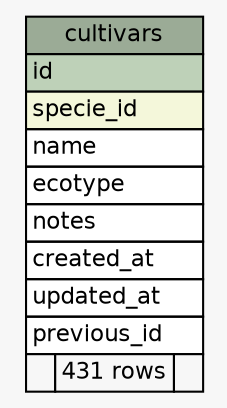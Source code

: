 // dot 2.30.1 on Mac OS X 10.7.5
// SchemaSpy rev 590
digraph "cultivars" {
  graph [
    rankdir="RL"
    bgcolor="#f7f7f7"
    nodesep="0.18"
    ranksep="0.46"
    fontname="Helvetica"
    fontsize="11"
  ];
  node [
    fontname="Helvetica"
    fontsize="11"
    shape="plaintext"
  ];
  edge [
    arrowsize="0.8"
  ];
  "cultivars" [
    label=<
    <TABLE BORDER="0" CELLBORDER="1" CELLSPACING="0" BGCOLOR="#ffffff">
      <TR><TD COLSPAN="3" BGCOLOR="#9bab96" ALIGN="CENTER">cultivars</TD></TR>
      <TR><TD PORT="id" COLSPAN="3" BGCOLOR="#bed1b8" ALIGN="LEFT">id</TD></TR>
      <TR><TD PORT="specie_id" COLSPAN="3" BGCOLOR="#f4f7da" ALIGN="LEFT">specie_id</TD></TR>
      <TR><TD PORT="name" COLSPAN="3" ALIGN="LEFT">name</TD></TR>
      <TR><TD PORT="ecotype" COLSPAN="3" ALIGN="LEFT">ecotype</TD></TR>
      <TR><TD PORT="notes" COLSPAN="3" ALIGN="LEFT">notes</TD></TR>
      <TR><TD PORT="created_at" COLSPAN="3" ALIGN="LEFT">created_at</TD></TR>
      <TR><TD PORT="updated_at" COLSPAN="3" ALIGN="LEFT">updated_at</TD></TR>
      <TR><TD PORT="previous_id" COLSPAN="3" ALIGN="LEFT">previous_id</TD></TR>
      <TR><TD ALIGN="LEFT" BGCOLOR="#f7f7f7">  </TD><TD ALIGN="RIGHT" BGCOLOR="#f7f7f7">431 rows</TD><TD ALIGN="RIGHT" BGCOLOR="#f7f7f7">  </TD></TR>
    </TABLE>>
    URL="tables/cultivars.html"
    tooltip="cultivars"
  ];
}
